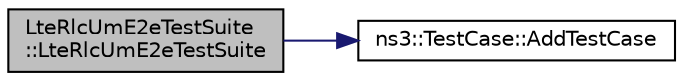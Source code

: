 digraph "LteRlcUmE2eTestSuite::LteRlcUmE2eTestSuite"
{
 // LATEX_PDF_SIZE
  edge [fontname="Helvetica",fontsize="10",labelfontname="Helvetica",labelfontsize="10"];
  node [fontname="Helvetica",fontsize="10",shape=record];
  rankdir="LR";
  Node1 [label="LteRlcUmE2eTestSuite\l::LteRlcUmE2eTestSuite",height=0.2,width=0.4,color="black", fillcolor="grey75", style="filled", fontcolor="black",tooltip="Test x.x.x RLC UM: End-to-end flow."];
  Node1 -> Node2 [color="midnightblue",fontsize="10",style="solid",fontname="Helvetica"];
  Node2 [label="ns3::TestCase::AddTestCase",height=0.2,width=0.4,color="black", fillcolor="white", style="filled",URL="$classns3_1_1_test_case.html#a3f6c576e7fef07c42f70c9cd81168e4c",tooltip="Add an individual child TestCase to this test suite."];
}

